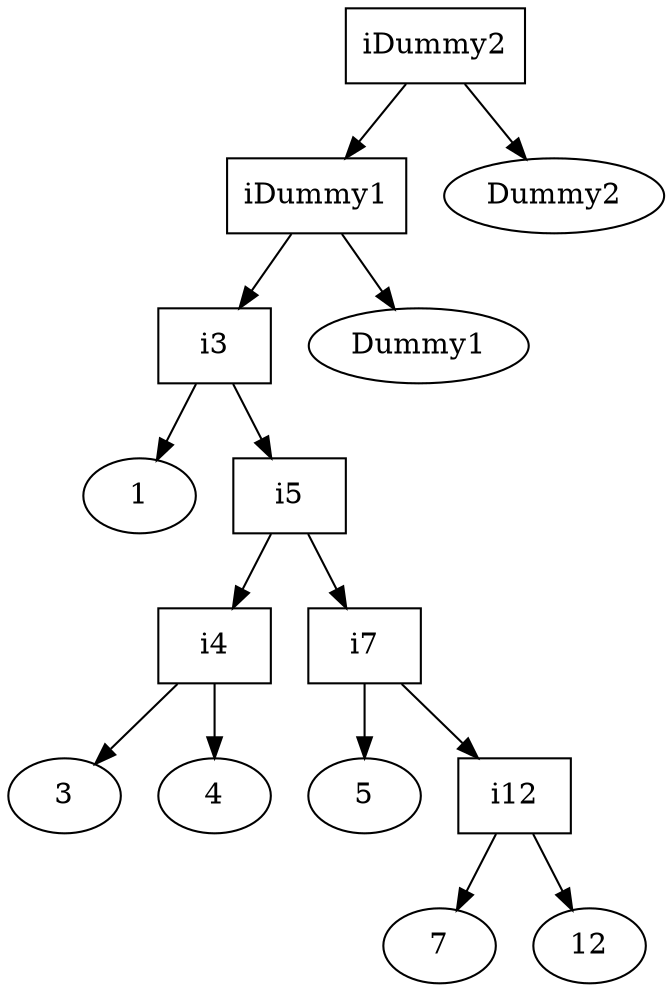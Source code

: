 digraph BST {
iDummy2 [shape=box];
iDummy2 -> iDummy1;
iDummy2 -> Dummy2;
iDummy1 [shape=box];
iDummy1 -> i3;
iDummy1 -> Dummy1;
i3 [shape=box];
i3 -> 1;
i3 -> i5;
i5 [shape=box];
i5 -> i4;
i5 -> i7;
i4 [shape=box];
i4 -> 3;
i4 -> 4;
i7 [shape=box];
i7 -> 5;
i7 -> i12;
i12 [shape=box];
i12 -> 7;
i12 -> 12;
}
